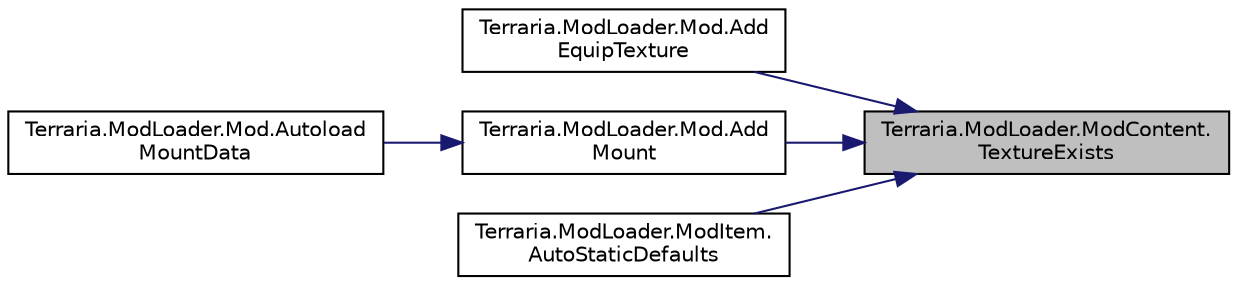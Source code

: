 digraph "Terraria.ModLoader.ModContent.TextureExists"
{
 // LATEX_PDF_SIZE
  edge [fontname="Helvetica",fontsize="10",labelfontname="Helvetica",labelfontsize="10"];
  node [fontname="Helvetica",fontsize="10",shape=record];
  rankdir="RL";
  Node1 [label="Terraria.ModLoader.ModContent.\lTextureExists",height=0.2,width=0.4,color="black", fillcolor="grey75", style="filled", fontcolor="black",tooltip="Returns whether or not a texture with the specified name exists."];
  Node1 -> Node2 [dir="back",color="midnightblue",fontsize="10",style="solid",fontname="Helvetica"];
  Node2 [label="Terraria.ModLoader.Mod.Add\lEquipTexture",height=0.2,width=0.4,color="black", fillcolor="white", style="filled",URL="$class_terraria_1_1_mod_loader_1_1_mod.html#a62fce9d3fcd8d1283f01b556b9238326",tooltip="Adds an equipment texture of the specified type, internal name, and associated item to your mod...."];
  Node1 -> Node3 [dir="back",color="midnightblue",fontsize="10",style="solid",fontname="Helvetica"];
  Node3 [label="Terraria.ModLoader.Mod.Add\lMount",height=0.2,width=0.4,color="black", fillcolor="white", style="filled",URL="$class_terraria_1_1_mod_loader_1_1_mod.html#a9f844d58f1fc1cc6048d53729ec94821",tooltip="Adds the given mount to the game with the given name and texture. The extraTextures dictionary should..."];
  Node3 -> Node4 [dir="back",color="midnightblue",fontsize="10",style="solid",fontname="Helvetica"];
  Node4 [label="Terraria.ModLoader.Mod.Autoload\lMountData",height=0.2,width=0.4,color="black", fillcolor="white", style="filled",URL="$class_terraria_1_1_mod_loader_1_1_mod.html#ae0d192b40a5334b56f19a64161ac3511",tooltip=" "];
  Node1 -> Node5 [dir="back",color="midnightblue",fontsize="10",style="solid",fontname="Helvetica"];
  Node5 [label="Terraria.ModLoader.ModItem.\lAutoStaticDefaults",height=0.2,width=0.4,color="black", fillcolor="white", style="filled",URL="$class_terraria_1_1_mod_loader_1_1_mod_item.html#aae528c9f401b23845f68032e0e5514af",tooltip="Automatically sets certain static defaults. Override this if you do not want the properties to be set..."];
}
